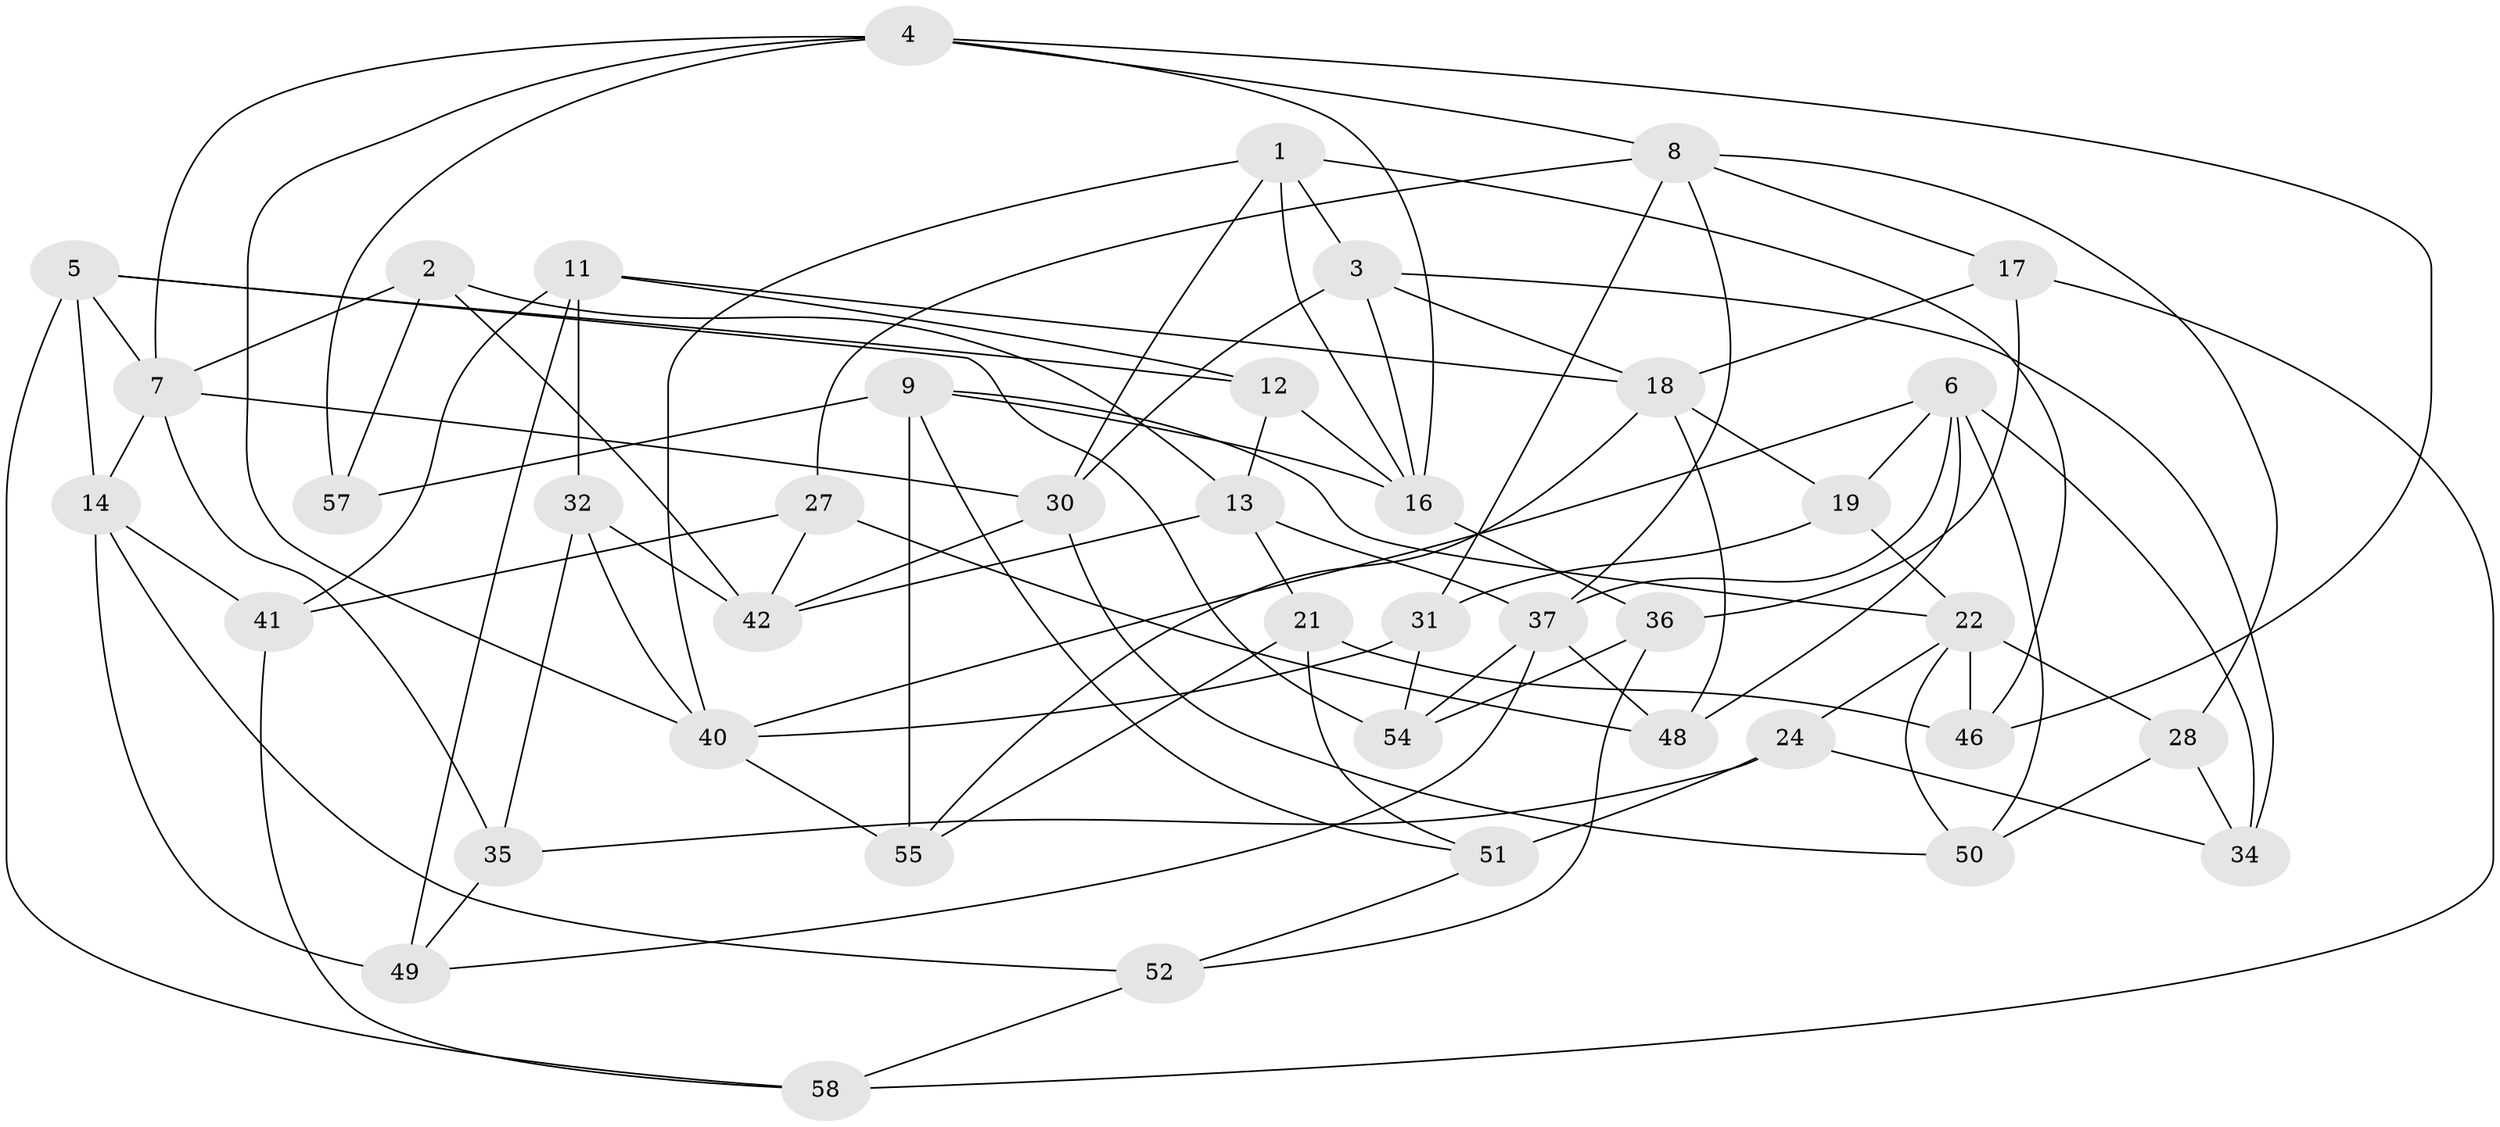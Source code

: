 // Generated by graph-tools (version 1.1) at 2025/24/03/03/25 07:24:22]
// undirected, 42 vertices, 97 edges
graph export_dot {
graph [start="1"]
  node [color=gray90,style=filled];
  1 [super="+53"];
  2;
  3 [super="+20"];
  4 [super="+39"];
  5 [super="+10"];
  6 [super="+61"];
  7 [super="+38"];
  8 [super="+33"];
  9 [super="+23"];
  11 [super="+56"];
  12 [super="+15"];
  13 [super="+25"];
  14 [super="+47"];
  16 [super="+29"];
  17;
  18 [super="+43"];
  19;
  21;
  22 [super="+26"];
  24;
  27;
  28;
  30 [super="+60"];
  31;
  32;
  34;
  35;
  36;
  37 [super="+59"];
  40 [super="+44"];
  41;
  42 [super="+45"];
  46;
  48;
  49;
  50;
  51;
  52;
  54;
  55;
  57;
  58;
  1 -- 30;
  1 -- 40;
  1 -- 16;
  1 -- 3 [weight=2];
  1 -- 46;
  2 -- 13;
  2 -- 57;
  2 -- 7;
  2 -- 42;
  3 -- 34;
  3 -- 30;
  3 -- 16;
  3 -- 18;
  4 -- 46;
  4 -- 40;
  4 -- 8;
  4 -- 16;
  4 -- 57;
  4 -- 7;
  5 -- 58;
  5 -- 14 [weight=2];
  5 -- 7;
  5 -- 54;
  5 -- 12;
  6 -- 34;
  6 -- 40;
  6 -- 48;
  6 -- 50;
  6 -- 19;
  6 -- 37;
  7 -- 30;
  7 -- 35;
  7 -- 14;
  8 -- 31;
  8 -- 28;
  8 -- 17;
  8 -- 27;
  8 -- 37;
  9 -- 57 [weight=2];
  9 -- 51;
  9 -- 22;
  9 -- 55;
  9 -- 16;
  11 -- 12 [weight=2];
  11 -- 41;
  11 -- 32;
  11 -- 49;
  11 -- 18;
  12 -- 13 [weight=2];
  12 -- 16;
  13 -- 42;
  13 -- 21;
  13 -- 37;
  14 -- 49;
  14 -- 41;
  14 -- 52;
  16 -- 36;
  17 -- 58;
  17 -- 36;
  17 -- 18;
  18 -- 55;
  18 -- 48;
  18 -- 19;
  19 -- 31;
  19 -- 22;
  21 -- 46;
  21 -- 51;
  21 -- 55;
  22 -- 24;
  22 -- 46;
  22 -- 50;
  22 -- 28;
  24 -- 34;
  24 -- 35;
  24 -- 51;
  27 -- 42;
  27 -- 48;
  27 -- 41;
  28 -- 50;
  28 -- 34;
  30 -- 50;
  30 -- 42 [weight=2];
  31 -- 54;
  31 -- 40;
  32 -- 42;
  32 -- 35;
  32 -- 40;
  35 -- 49;
  36 -- 54;
  36 -- 52;
  37 -- 49;
  37 -- 48;
  37 -- 54;
  40 -- 55;
  41 -- 58;
  51 -- 52;
  52 -- 58;
}

